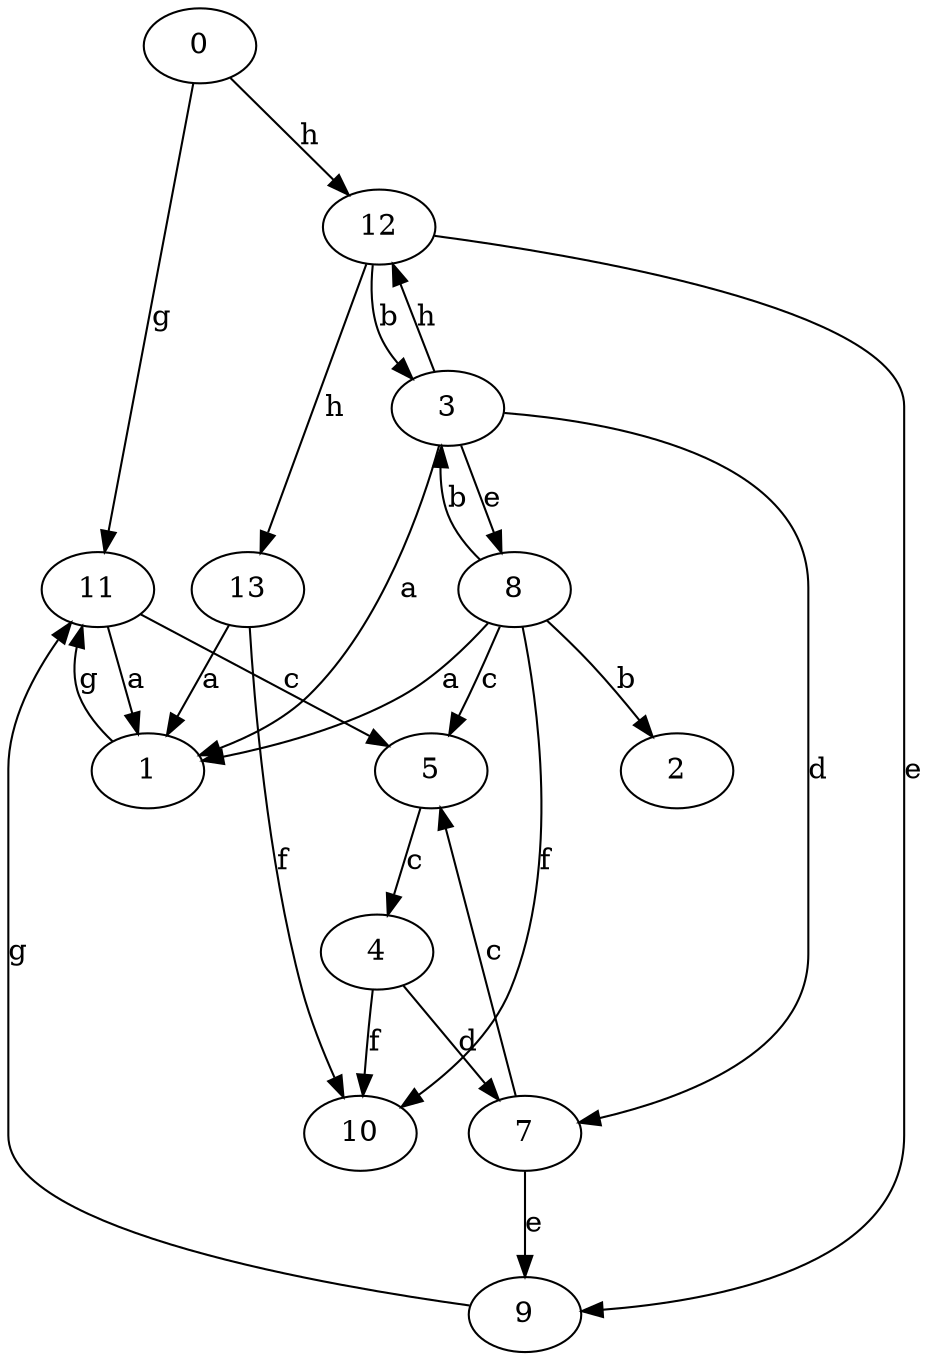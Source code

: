 strict digraph  {
0;
1;
2;
3;
4;
5;
7;
8;
9;
10;
11;
12;
13;
0 -> 11  [label=g];
0 -> 12  [label=h];
1 -> 11  [label=g];
3 -> 1  [label=a];
3 -> 7  [label=d];
3 -> 8  [label=e];
3 -> 12  [label=h];
4 -> 7  [label=d];
4 -> 10  [label=f];
5 -> 4  [label=c];
7 -> 5  [label=c];
7 -> 9  [label=e];
8 -> 1  [label=a];
8 -> 2  [label=b];
8 -> 3  [label=b];
8 -> 5  [label=c];
8 -> 10  [label=f];
9 -> 11  [label=g];
11 -> 1  [label=a];
11 -> 5  [label=c];
12 -> 3  [label=b];
12 -> 9  [label=e];
12 -> 13  [label=h];
13 -> 1  [label=a];
13 -> 10  [label=f];
}
